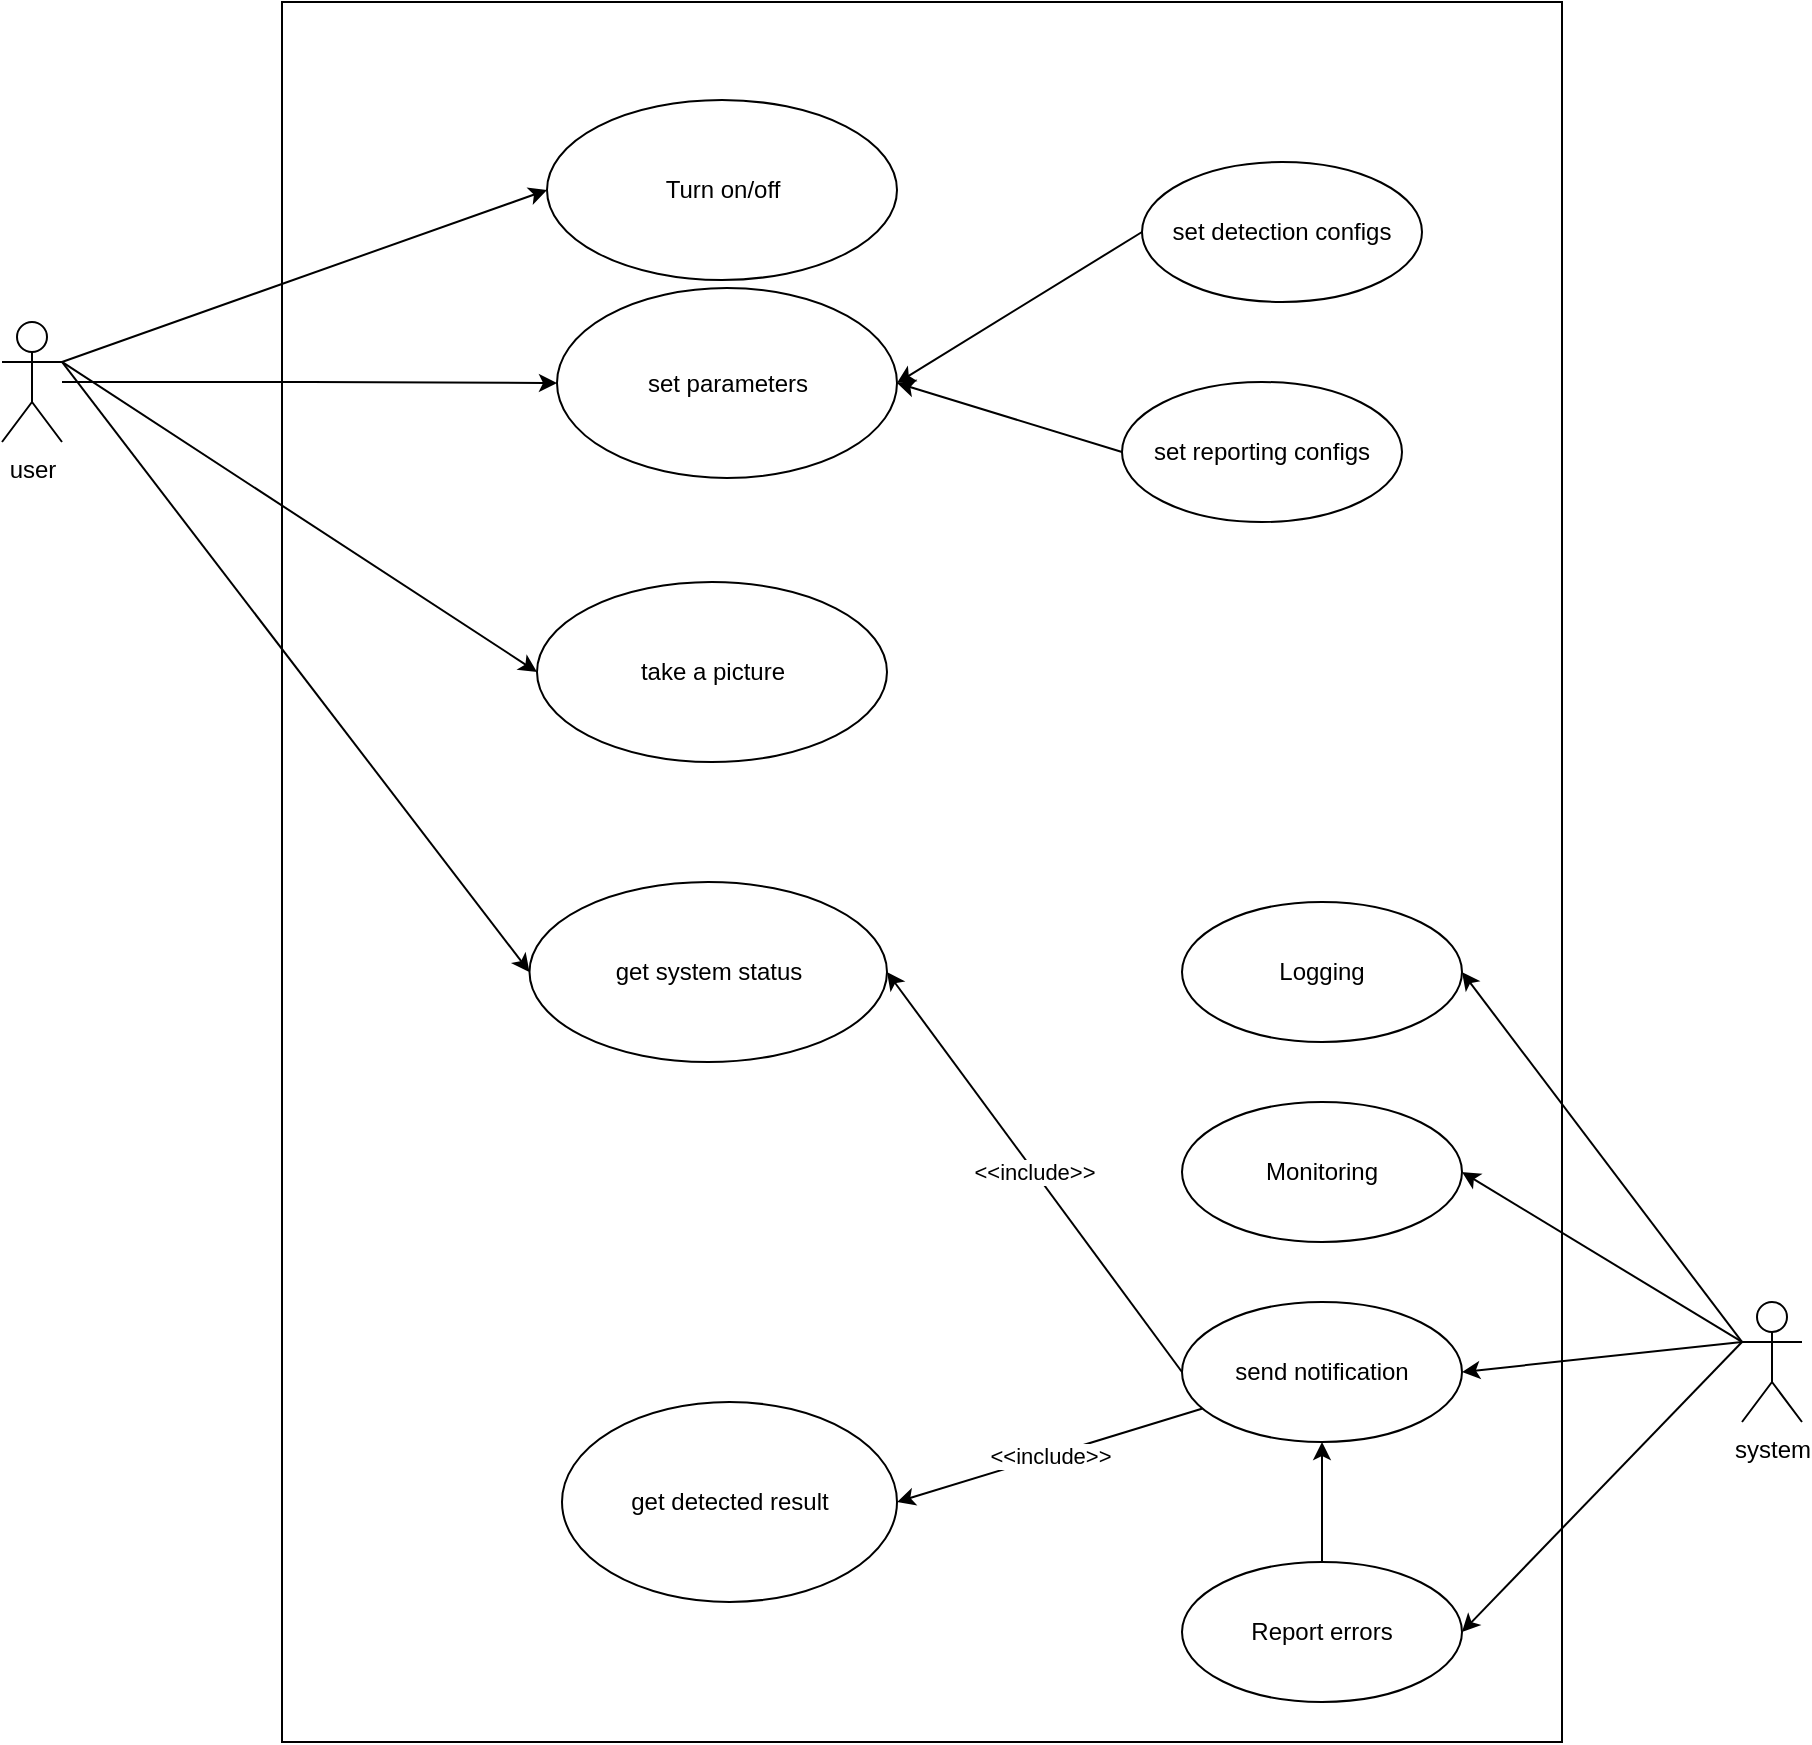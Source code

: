 <mxfile version="20.5.1" type="device"><diagram id="am75ZsOQRfUTeMt-zlPb" name="Page-1"><mxGraphModel dx="587" dy="781" grid="1" gridSize="10" guides="1" tooltips="1" connect="1" arrows="1" fold="1" page="1" pageScale="1" pageWidth="850" pageHeight="1100" math="0" shadow="0"><root><mxCell id="0"/><mxCell id="1" parent="0"/><mxCell id="Z8GFWjG20aVy7gthcQYY-1" value="" style="rounded=0;whiteSpace=wrap;html=1;" parent="1" vertex="1"><mxGeometry x="190" y="40" width="640" height="870" as="geometry"/></mxCell><mxCell id="Z8GFWjG20aVy7gthcQYY-2" value="take a picture" style="ellipse;whiteSpace=wrap;html=1;" parent="1" vertex="1"><mxGeometry x="317.5" y="330" width="175" height="90" as="geometry"/></mxCell><mxCell id="Z8GFWjG20aVy7gthcQYY-6" style="rounded=0;orthogonalLoop=1;jettySize=auto;html=1;exitX=1;exitY=0.333;exitDx=0;exitDy=0;exitPerimeter=0;entryX=0;entryY=0.5;entryDx=0;entryDy=0;" parent="1" source="Z8GFWjG20aVy7gthcQYY-3" target="Z8GFWjG20aVy7gthcQYY-2" edge="1"><mxGeometry relative="1" as="geometry"/></mxCell><mxCell id="Z8GFWjG20aVy7gthcQYY-12" style="edgeStyle=none;rounded=0;orthogonalLoop=1;jettySize=auto;html=1;exitX=1;exitY=0.333;exitDx=0;exitDy=0;exitPerimeter=0;entryX=0;entryY=0.5;entryDx=0;entryDy=0;" parent="1" source="Z8GFWjG20aVy7gthcQYY-3" target="Z8GFWjG20aVy7gthcQYY-7" edge="1"><mxGeometry relative="1" as="geometry"/></mxCell><mxCell id="Z8GFWjG20aVy7gthcQYY-19" style="edgeStyle=none;rounded=0;orthogonalLoop=1;jettySize=auto;html=1;exitX=1;exitY=0.333;exitDx=0;exitDy=0;exitPerimeter=0;entryX=0;entryY=0.5;entryDx=0;entryDy=0;" parent="1" source="Z8GFWjG20aVy7gthcQYY-3" target="Z8GFWjG20aVy7gthcQYY-18" edge="1"><mxGeometry relative="1" as="geometry"/></mxCell><mxCell id="4XXA9Ivq7x32Ptlo_mZ4-2" style="edgeStyle=orthogonalEdgeStyle;rounded=0;orthogonalLoop=1;jettySize=auto;html=1;entryX=0;entryY=0.5;entryDx=0;entryDy=0;" edge="1" parent="1" source="Z8GFWjG20aVy7gthcQYY-3" target="Z8GFWjG20aVy7gthcQYY-24"><mxGeometry relative="1" as="geometry"/></mxCell><mxCell id="Z8GFWjG20aVy7gthcQYY-3" value="user" style="shape=umlActor;verticalLabelPosition=bottom;verticalAlign=top;html=1;" parent="1" vertex="1"><mxGeometry x="50" y="200" width="30" height="60" as="geometry"/></mxCell><mxCell id="Z8GFWjG20aVy7gthcQYY-22" style="edgeStyle=none;rounded=0;orthogonalLoop=1;jettySize=auto;html=1;exitX=0;exitY=0.333;exitDx=0;exitDy=0;exitPerimeter=0;entryX=1;entryY=0.5;entryDx=0;entryDy=0;" parent="1" source="Z8GFWjG20aVy7gthcQYY-5" target="Z8GFWjG20aVy7gthcQYY-17" edge="1"><mxGeometry relative="1" as="geometry"/></mxCell><mxCell id="Z8GFWjG20aVy7gthcQYY-28" style="edgeStyle=none;rounded=0;orthogonalLoop=1;jettySize=auto;html=1;exitX=0;exitY=0.333;exitDx=0;exitDy=0;exitPerimeter=0;entryX=1;entryY=0.5;entryDx=0;entryDy=0;" parent="1" source="Z8GFWjG20aVy7gthcQYY-5" target="Z8GFWjG20aVy7gthcQYY-27" edge="1"><mxGeometry relative="1" as="geometry"/></mxCell><mxCell id="Z8GFWjG20aVy7gthcQYY-5" value="system" style="shape=umlActor;verticalLabelPosition=bottom;verticalAlign=top;html=1;" parent="1" vertex="1"><mxGeometry x="920" y="690" width="30" height="60" as="geometry"/></mxCell><mxCell id="Z8GFWjG20aVy7gthcQYY-7" value="get system status" style="ellipse;whiteSpace=wrap;html=1;" parent="1" vertex="1"><mxGeometry x="313.75" y="480" width="178.75" height="90" as="geometry"/></mxCell><mxCell id="Z8GFWjG20aVy7gthcQYY-9" value="get detected result" style="ellipse;whiteSpace=wrap;html=1;" parent="1" vertex="1"><mxGeometry x="330" y="740" width="167.5" height="100" as="geometry"/></mxCell><mxCell id="Z8GFWjG20aVy7gthcQYY-20" value="&amp;lt;&amp;lt;include&amp;gt;&amp;gt;" style="edgeStyle=none;rounded=0;orthogonalLoop=1;jettySize=auto;html=1;exitX=0;exitY=0.5;exitDx=0;exitDy=0;entryX=1;entryY=0.5;entryDx=0;entryDy=0;" parent="1" source="Z8GFWjG20aVy7gthcQYY-17" target="Z8GFWjG20aVy7gthcQYY-7" edge="1"><mxGeometry relative="1" as="geometry"/></mxCell><mxCell id="Z8GFWjG20aVy7gthcQYY-21" value="&amp;lt;&amp;lt;include&amp;gt;&amp;gt;" style="edgeStyle=none;rounded=0;orthogonalLoop=1;jettySize=auto;html=1;entryX=1;entryY=0.5;entryDx=0;entryDy=0;" parent="1" source="Z8GFWjG20aVy7gthcQYY-17" target="Z8GFWjG20aVy7gthcQYY-9" edge="1"><mxGeometry relative="1" as="geometry"/></mxCell><mxCell id="Z8GFWjG20aVy7gthcQYY-17" value="send notification" style="ellipse;whiteSpace=wrap;html=1;" parent="1" vertex="1"><mxGeometry x="640" y="690" width="140" height="70" as="geometry"/></mxCell><mxCell id="Z8GFWjG20aVy7gthcQYY-18" value="Turn on/off" style="ellipse;whiteSpace=wrap;html=1;" parent="1" vertex="1"><mxGeometry x="322.5" y="89" width="175" height="90" as="geometry"/></mxCell><mxCell id="Z8GFWjG20aVy7gthcQYY-24" value="set parameters" style="ellipse;whiteSpace=wrap;html=1;" parent="1" vertex="1"><mxGeometry x="327.5" y="183" width="170" height="95" as="geometry"/></mxCell><mxCell id="4XXA9Ivq7x32Ptlo_mZ4-9" style="edgeStyle=orthogonalEdgeStyle;rounded=0;orthogonalLoop=1;jettySize=auto;html=1;entryX=0.5;entryY=1;entryDx=0;entryDy=0;" edge="1" parent="1" source="Z8GFWjG20aVy7gthcQYY-27" target="Z8GFWjG20aVy7gthcQYY-17"><mxGeometry relative="1" as="geometry"/></mxCell><mxCell id="Z8GFWjG20aVy7gthcQYY-27" value="Report errors" style="ellipse;whiteSpace=wrap;html=1;" parent="1" vertex="1"><mxGeometry x="640" y="820" width="140" height="70" as="geometry"/></mxCell><mxCell id="4XXA9Ivq7x32Ptlo_mZ4-3" value="Monitoring" style="ellipse;whiteSpace=wrap;html=1;" vertex="1" parent="1"><mxGeometry x="640" y="590" width="140" height="70" as="geometry"/></mxCell><mxCell id="4XXA9Ivq7x32Ptlo_mZ4-4" value="Logging" style="ellipse;whiteSpace=wrap;html=1;" vertex="1" parent="1"><mxGeometry x="640" y="490" width="140" height="70" as="geometry"/></mxCell><mxCell id="4XXA9Ivq7x32Ptlo_mZ4-6" value="" style="endArrow=classic;html=1;rounded=0;exitX=0;exitY=0.333;exitDx=0;exitDy=0;exitPerimeter=0;entryX=1;entryY=0.5;entryDx=0;entryDy=0;" edge="1" parent="1" source="Z8GFWjG20aVy7gthcQYY-5" target="4XXA9Ivq7x32Ptlo_mZ4-3"><mxGeometry width="50" height="50" relative="1" as="geometry"><mxPoint x="710" y="640" as="sourcePoint"/><mxPoint x="760" y="590" as="targetPoint"/></mxGeometry></mxCell><mxCell id="4XXA9Ivq7x32Ptlo_mZ4-7" value="" style="endArrow=classic;html=1;rounded=0;entryX=1;entryY=0.5;entryDx=0;entryDy=0;exitX=0;exitY=0.333;exitDx=0;exitDy=0;exitPerimeter=0;" edge="1" parent="1" source="Z8GFWjG20aVy7gthcQYY-5" target="4XXA9Ivq7x32Ptlo_mZ4-4"><mxGeometry width="50" height="50" relative="1" as="geometry"><mxPoint x="710" y="640" as="sourcePoint"/><mxPoint x="760" y="590" as="targetPoint"/></mxGeometry></mxCell><mxCell id="4XXA9Ivq7x32Ptlo_mZ4-10" value="set detection configs" style="ellipse;whiteSpace=wrap;html=1;" vertex="1" parent="1"><mxGeometry x="620" y="120" width="140" height="70" as="geometry"/></mxCell><mxCell id="4XXA9Ivq7x32Ptlo_mZ4-11" value="set reporting configs" style="ellipse;whiteSpace=wrap;html=1;" vertex="1" parent="1"><mxGeometry x="610" y="230" width="140" height="70" as="geometry"/></mxCell><mxCell id="4XXA9Ivq7x32Ptlo_mZ4-15" value="" style="endArrow=classic;html=1;rounded=0;entryX=1;entryY=0.5;entryDx=0;entryDy=0;exitX=0;exitY=0.5;exitDx=0;exitDy=0;" edge="1" parent="1" source="4XXA9Ivq7x32Ptlo_mZ4-10" target="Z8GFWjG20aVy7gthcQYY-24"><mxGeometry width="50" height="50" relative="1" as="geometry"><mxPoint x="520" y="370" as="sourcePoint"/><mxPoint x="570" y="320" as="targetPoint"/></mxGeometry></mxCell><mxCell id="4XXA9Ivq7x32Ptlo_mZ4-16" value="" style="endArrow=classic;html=1;rounded=0;entryX=1;entryY=0.5;entryDx=0;entryDy=0;exitX=0;exitY=0.5;exitDx=0;exitDy=0;" edge="1" parent="1" source="4XXA9Ivq7x32Ptlo_mZ4-11" target="Z8GFWjG20aVy7gthcQYY-24"><mxGeometry width="50" height="50" relative="1" as="geometry"><mxPoint x="620" y="260" as="sourcePoint"/><mxPoint x="570" y="320" as="targetPoint"/><Array as="points"/></mxGeometry></mxCell></root></mxGraphModel></diagram></mxfile>